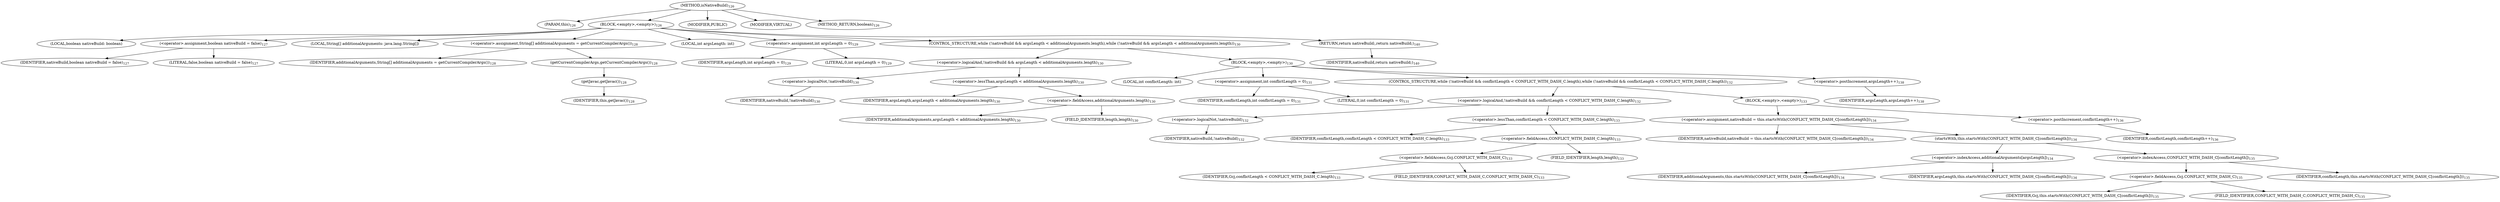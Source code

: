 digraph "isNativeBuild" {  
"191" [label = <(METHOD,isNativeBuild)<SUB>126</SUB>> ]
"18" [label = <(PARAM,this)<SUB>126</SUB>> ]
"192" [label = <(BLOCK,&lt;empty&gt;,&lt;empty&gt;)<SUB>126</SUB>> ]
"193" [label = <(LOCAL,boolean nativeBuild: boolean)> ]
"194" [label = <(&lt;operator&gt;.assignment,boolean nativeBuild = false)<SUB>127</SUB>> ]
"195" [label = <(IDENTIFIER,nativeBuild,boolean nativeBuild = false)<SUB>127</SUB>> ]
"196" [label = <(LITERAL,false,boolean nativeBuild = false)<SUB>127</SUB>> ]
"197" [label = <(LOCAL,String[] additionalArguments: java.lang.String[])> ]
"198" [label = <(&lt;operator&gt;.assignment,String[] additionalArguments = getCurrentCompilerArgs())<SUB>128</SUB>> ]
"199" [label = <(IDENTIFIER,additionalArguments,String[] additionalArguments = getCurrentCompilerArgs())<SUB>128</SUB>> ]
"200" [label = <(getCurrentCompilerArgs,getCurrentCompilerArgs())<SUB>128</SUB>> ]
"201" [label = <(getJavac,getJavac())<SUB>128</SUB>> ]
"17" [label = <(IDENTIFIER,this,getJavac())<SUB>128</SUB>> ]
"202" [label = <(LOCAL,int argsLength: int)> ]
"203" [label = <(&lt;operator&gt;.assignment,int argsLength = 0)<SUB>129</SUB>> ]
"204" [label = <(IDENTIFIER,argsLength,int argsLength = 0)<SUB>129</SUB>> ]
"205" [label = <(LITERAL,0,int argsLength = 0)<SUB>129</SUB>> ]
"206" [label = <(CONTROL_STRUCTURE,while (!nativeBuild &amp;&amp; argsLength &lt; additionalArguments.length),while (!nativeBuild &amp;&amp; argsLength &lt; additionalArguments.length))<SUB>130</SUB>> ]
"207" [label = <(&lt;operator&gt;.logicalAnd,!nativeBuild &amp;&amp; argsLength &lt; additionalArguments.length)<SUB>130</SUB>> ]
"208" [label = <(&lt;operator&gt;.logicalNot,!nativeBuild)<SUB>130</SUB>> ]
"209" [label = <(IDENTIFIER,nativeBuild,!nativeBuild)<SUB>130</SUB>> ]
"210" [label = <(&lt;operator&gt;.lessThan,argsLength &lt; additionalArguments.length)<SUB>130</SUB>> ]
"211" [label = <(IDENTIFIER,argsLength,argsLength &lt; additionalArguments.length)<SUB>130</SUB>> ]
"212" [label = <(&lt;operator&gt;.fieldAccess,additionalArguments.length)<SUB>130</SUB>> ]
"213" [label = <(IDENTIFIER,additionalArguments,argsLength &lt; additionalArguments.length)<SUB>130</SUB>> ]
"214" [label = <(FIELD_IDENTIFIER,length,length)<SUB>130</SUB>> ]
"215" [label = <(BLOCK,&lt;empty&gt;,&lt;empty&gt;)<SUB>130</SUB>> ]
"216" [label = <(LOCAL,int conflictLength: int)> ]
"217" [label = <(&lt;operator&gt;.assignment,int conflictLength = 0)<SUB>131</SUB>> ]
"218" [label = <(IDENTIFIER,conflictLength,int conflictLength = 0)<SUB>131</SUB>> ]
"219" [label = <(LITERAL,0,int conflictLength = 0)<SUB>131</SUB>> ]
"220" [label = <(CONTROL_STRUCTURE,while (!nativeBuild &amp;&amp; conflictLength &lt; CONFLICT_WITH_DASH_C.length),while (!nativeBuild &amp;&amp; conflictLength &lt; CONFLICT_WITH_DASH_C.length))<SUB>132</SUB>> ]
"221" [label = <(&lt;operator&gt;.logicalAnd,!nativeBuild &amp;&amp; conflictLength &lt; CONFLICT_WITH_DASH_C.length)<SUB>132</SUB>> ]
"222" [label = <(&lt;operator&gt;.logicalNot,!nativeBuild)<SUB>132</SUB>> ]
"223" [label = <(IDENTIFIER,nativeBuild,!nativeBuild)<SUB>132</SUB>> ]
"224" [label = <(&lt;operator&gt;.lessThan,conflictLength &lt; CONFLICT_WITH_DASH_C.length)<SUB>133</SUB>> ]
"225" [label = <(IDENTIFIER,conflictLength,conflictLength &lt; CONFLICT_WITH_DASH_C.length)<SUB>133</SUB>> ]
"226" [label = <(&lt;operator&gt;.fieldAccess,CONFLICT_WITH_DASH_C.length)<SUB>133</SUB>> ]
"227" [label = <(&lt;operator&gt;.fieldAccess,Gcj.CONFLICT_WITH_DASH_C)<SUB>133</SUB>> ]
"228" [label = <(IDENTIFIER,Gcj,conflictLength &lt; CONFLICT_WITH_DASH_C.length)<SUB>133</SUB>> ]
"229" [label = <(FIELD_IDENTIFIER,CONFLICT_WITH_DASH_C,CONFLICT_WITH_DASH_C)<SUB>133</SUB>> ]
"230" [label = <(FIELD_IDENTIFIER,length,length)<SUB>133</SUB>> ]
"231" [label = <(BLOCK,&lt;empty&gt;,&lt;empty&gt;)<SUB>133</SUB>> ]
"232" [label = <(&lt;operator&gt;.assignment,nativeBuild = this.startsWith(CONFLICT_WITH_DASH_C[conflictLength]))<SUB>134</SUB>> ]
"233" [label = <(IDENTIFIER,nativeBuild,nativeBuild = this.startsWith(CONFLICT_WITH_DASH_C[conflictLength]))<SUB>134</SUB>> ]
"234" [label = <(startsWith,this.startsWith(CONFLICT_WITH_DASH_C[conflictLength]))<SUB>134</SUB>> ]
"235" [label = <(&lt;operator&gt;.indexAccess,additionalArguments[argsLength])<SUB>134</SUB>> ]
"236" [label = <(IDENTIFIER,additionalArguments,this.startsWith(CONFLICT_WITH_DASH_C[conflictLength]))<SUB>134</SUB>> ]
"237" [label = <(IDENTIFIER,argsLength,this.startsWith(CONFLICT_WITH_DASH_C[conflictLength]))<SUB>134</SUB>> ]
"238" [label = <(&lt;operator&gt;.indexAccess,CONFLICT_WITH_DASH_C[conflictLength])<SUB>135</SUB>> ]
"239" [label = <(&lt;operator&gt;.fieldAccess,Gcj.CONFLICT_WITH_DASH_C)<SUB>135</SUB>> ]
"240" [label = <(IDENTIFIER,Gcj,this.startsWith(CONFLICT_WITH_DASH_C[conflictLength]))<SUB>135</SUB>> ]
"241" [label = <(FIELD_IDENTIFIER,CONFLICT_WITH_DASH_C,CONFLICT_WITH_DASH_C)<SUB>135</SUB>> ]
"242" [label = <(IDENTIFIER,conflictLength,this.startsWith(CONFLICT_WITH_DASH_C[conflictLength]))<SUB>135</SUB>> ]
"243" [label = <(&lt;operator&gt;.postIncrement,conflictLength++)<SUB>136</SUB>> ]
"244" [label = <(IDENTIFIER,conflictLength,conflictLength++)<SUB>136</SUB>> ]
"245" [label = <(&lt;operator&gt;.postIncrement,argsLength++)<SUB>138</SUB>> ]
"246" [label = <(IDENTIFIER,argsLength,argsLength++)<SUB>138</SUB>> ]
"247" [label = <(RETURN,return nativeBuild;,return nativeBuild;)<SUB>140</SUB>> ]
"248" [label = <(IDENTIFIER,nativeBuild,return nativeBuild;)<SUB>140</SUB>> ]
"249" [label = <(MODIFIER,PUBLIC)> ]
"250" [label = <(MODIFIER,VIRTUAL)> ]
"251" [label = <(METHOD_RETURN,boolean)<SUB>126</SUB>> ]
  "191" -> "18" 
  "191" -> "192" 
  "191" -> "249" 
  "191" -> "250" 
  "191" -> "251" 
  "192" -> "193" 
  "192" -> "194" 
  "192" -> "197" 
  "192" -> "198" 
  "192" -> "202" 
  "192" -> "203" 
  "192" -> "206" 
  "192" -> "247" 
  "194" -> "195" 
  "194" -> "196" 
  "198" -> "199" 
  "198" -> "200" 
  "200" -> "201" 
  "201" -> "17" 
  "203" -> "204" 
  "203" -> "205" 
  "206" -> "207" 
  "206" -> "215" 
  "207" -> "208" 
  "207" -> "210" 
  "208" -> "209" 
  "210" -> "211" 
  "210" -> "212" 
  "212" -> "213" 
  "212" -> "214" 
  "215" -> "216" 
  "215" -> "217" 
  "215" -> "220" 
  "215" -> "245" 
  "217" -> "218" 
  "217" -> "219" 
  "220" -> "221" 
  "220" -> "231" 
  "221" -> "222" 
  "221" -> "224" 
  "222" -> "223" 
  "224" -> "225" 
  "224" -> "226" 
  "226" -> "227" 
  "226" -> "230" 
  "227" -> "228" 
  "227" -> "229" 
  "231" -> "232" 
  "231" -> "243" 
  "232" -> "233" 
  "232" -> "234" 
  "234" -> "235" 
  "234" -> "238" 
  "235" -> "236" 
  "235" -> "237" 
  "238" -> "239" 
  "238" -> "242" 
  "239" -> "240" 
  "239" -> "241" 
  "243" -> "244" 
  "245" -> "246" 
  "247" -> "248" 
}
